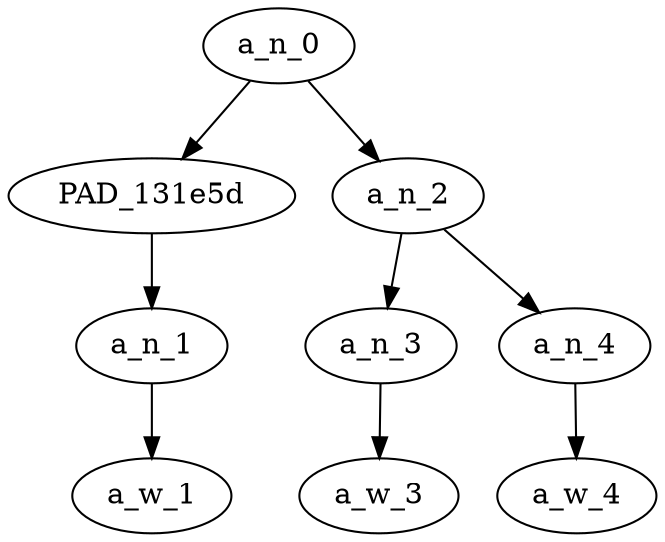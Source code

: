 strict digraph "" {
	a_n_0	[div_dir=1,
		index=0,
		level=3,
		pos="0.75,3!",
		text_span="[0, 1, 2]",
		value=0.99999995];
	PAD_131e5d	[div_dir=1,
		index=0,
		level=2,
		pos="0.0,2!",
		text_span="[0]",
		value=0.24614899];
	a_n_0 -> PAD_131e5d;
	a_n_2	[div_dir=1,
		index=1,
		level=2,
		pos="1.5,2!",
		text_span="[1, 2]",
		value=0.75292146];
	a_n_0 -> a_n_2;
	a_n_1	[div_dir=1,
		index=0,
		level=1,
		pos="0.0,1!",
		text_span="[0]",
		value=0.24614899];
	PAD_131e5d -> a_n_1;
	a_w_1	[div_dir=0,
		index=0,
		level=0,
		pos="0,0!",
		text_span="[0]",
		value=gay];
	a_n_1 -> a_w_1;
	a_n_3	[div_dir=-1,
		index=1,
		level=1,
		pos="1.0,1!",
		text_span="[1]",
		value=0.21475500];
	a_n_2 -> a_n_3;
	a_n_4	[div_dir=1,
		index=2,
		level=1,
		pos="2.0,1!",
		text_span="[2]",
		value=0.53754475];
	a_n_2 -> a_n_4;
	a_w_3	[div_dir=0,
		index=1,
		level=0,
		pos="1,0!",
		text_span="[1]",
		value=vs];
	a_n_3 -> a_w_3;
	a_w_4	[div_dir=0,
		index=2,
		level=0,
		pos="2,0!",
		text_span="[2]",
		value=moslem];
	a_n_4 -> a_w_4;
}

